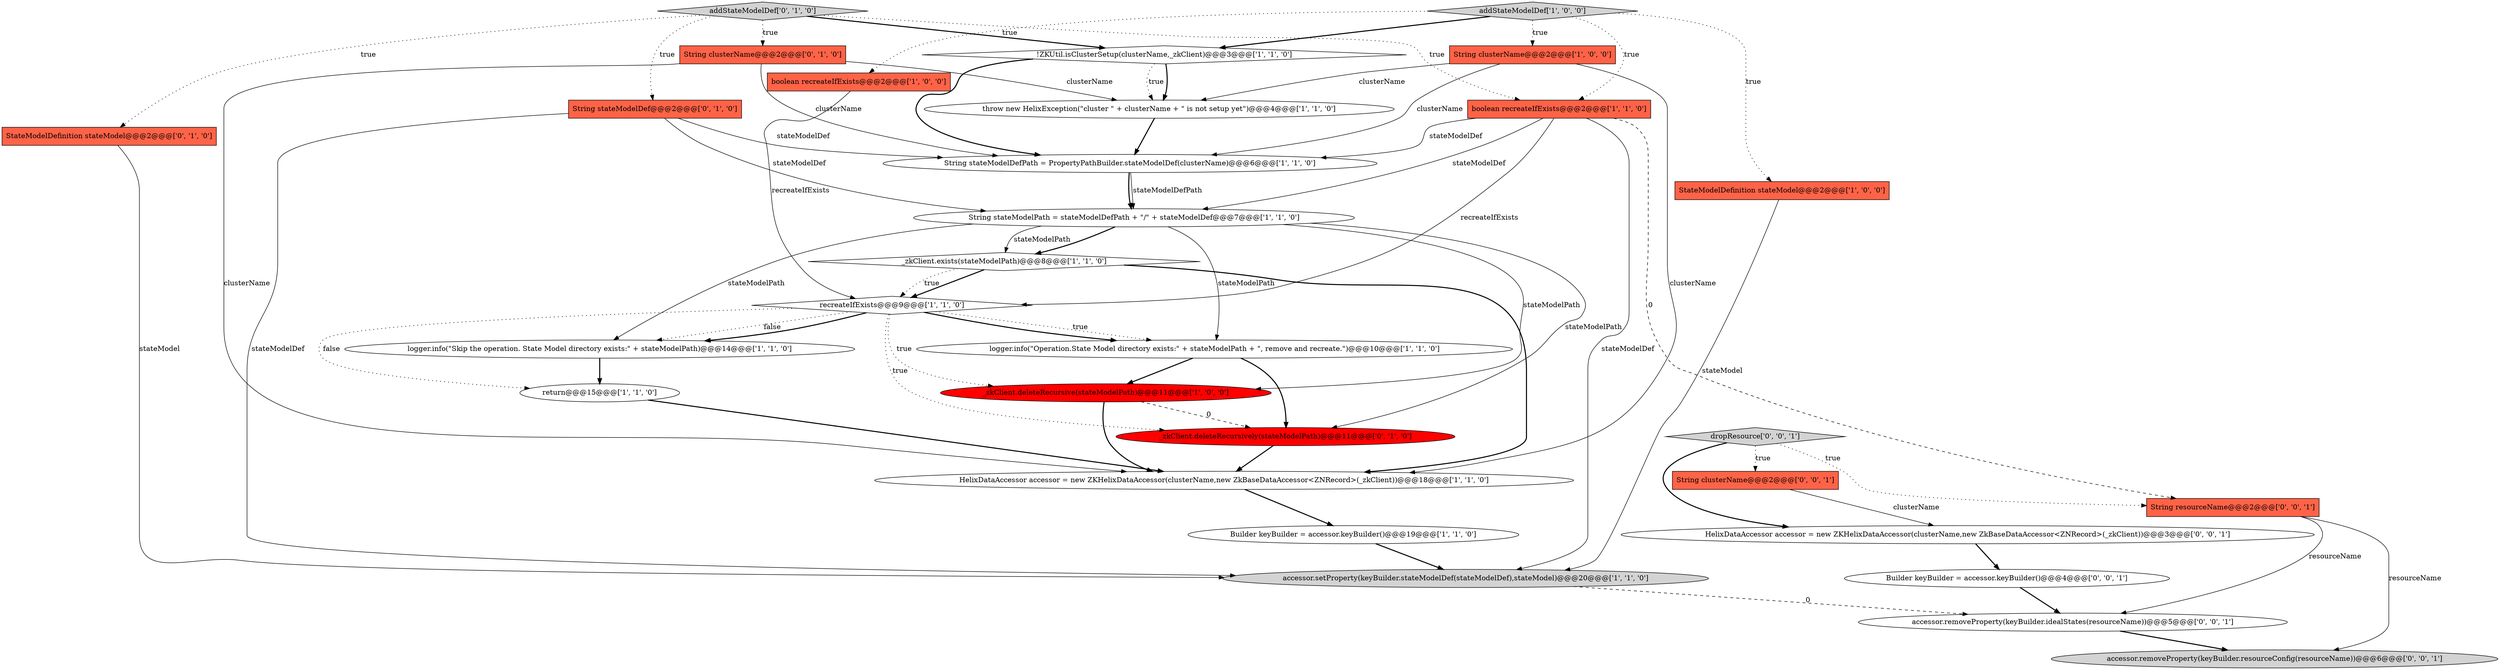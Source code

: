 digraph {
23 [style = filled, label = "dropResource['0', '0', '1']", fillcolor = lightgray, shape = diamond image = "AAA0AAABBB3BBB"];
27 [style = filled, label = "Builder keyBuilder = accessor.keyBuilder()@@@4@@@['0', '0', '1']", fillcolor = white, shape = ellipse image = "AAA0AAABBB3BBB"];
14 [style = filled, label = "accessor.setProperty(keyBuilder.stateModelDef(stateModelDef),stateModel)@@@20@@@['1', '1', '0']", fillcolor = lightgray, shape = ellipse image = "AAA0AAABBB1BBB"];
28 [style = filled, label = "String resourceName@@@2@@@['0', '0', '1']", fillcolor = tomato, shape = box image = "AAA0AAABBB3BBB"];
17 [style = filled, label = "HelixDataAccessor accessor = new ZKHelixDataAccessor(clusterName,new ZkBaseDataAccessor<ZNRecord>(_zkClient))@@@18@@@['1', '1', '0']", fillcolor = white, shape = ellipse image = "AAA0AAABBB1BBB"];
4 [style = filled, label = "_zkClient.exists(stateModelPath)@@@8@@@['1', '1', '0']", fillcolor = white, shape = diamond image = "AAA0AAABBB1BBB"];
13 [style = filled, label = "!ZKUtil.isClusterSetup(clusterName,_zkClient)@@@3@@@['1', '1', '0']", fillcolor = white, shape = diamond image = "AAA0AAABBB1BBB"];
0 [style = filled, label = "String clusterName@@@2@@@['1', '0', '0']", fillcolor = tomato, shape = box image = "AAA0AAABBB1BBB"];
18 [style = filled, label = "String clusterName@@@2@@@['0', '1', '0']", fillcolor = tomato, shape = box image = "AAA0AAABBB2BBB"];
5 [style = filled, label = "_zkClient.deleteRecursive(stateModelPath)@@@11@@@['1', '0', '0']", fillcolor = red, shape = ellipse image = "AAA1AAABBB1BBB"];
16 [style = filled, label = "Builder keyBuilder = accessor.keyBuilder()@@@19@@@['1', '1', '0']", fillcolor = white, shape = ellipse image = "AAA0AAABBB1BBB"];
8 [style = filled, label = "boolean recreateIfExists@@@2@@@['1', '0', '0']", fillcolor = tomato, shape = box image = "AAA0AAABBB1BBB"];
20 [style = filled, label = "String stateModelDef@@@2@@@['0', '1', '0']", fillcolor = tomato, shape = box image = "AAA0AAABBB2BBB"];
21 [style = filled, label = "_zkClient.deleteRecursively(stateModelPath)@@@11@@@['0', '1', '0']", fillcolor = red, shape = ellipse image = "AAA1AAABBB2BBB"];
29 [style = filled, label = "HelixDataAccessor accessor = new ZKHelixDataAccessor(clusterName,new ZkBaseDataAccessor<ZNRecord>(_zkClient))@@@3@@@['0', '0', '1']", fillcolor = white, shape = ellipse image = "AAA0AAABBB3BBB"];
6 [style = filled, label = "return@@@15@@@['1', '1', '0']", fillcolor = white, shape = ellipse image = "AAA0AAABBB1BBB"];
15 [style = filled, label = "logger.info(\"Skip the operation. State Model directory exists:\" + stateModelPath)@@@14@@@['1', '1', '0']", fillcolor = white, shape = ellipse image = "AAA0AAABBB1BBB"];
1 [style = filled, label = "logger.info(\"Operation.State Model directory exists:\" + stateModelPath + \", remove and recreate.\")@@@10@@@['1', '1', '0']", fillcolor = white, shape = ellipse image = "AAA0AAABBB1BBB"];
22 [style = filled, label = "StateModelDefinition stateModel@@@2@@@['0', '1', '0']", fillcolor = tomato, shape = box image = "AAA0AAABBB2BBB"];
7 [style = filled, label = "String stateModelPath = stateModelDefPath + \"/\" + stateModelDef@@@7@@@['1', '1', '0']", fillcolor = white, shape = ellipse image = "AAA0AAABBB1BBB"];
19 [style = filled, label = "addStateModelDef['0', '1', '0']", fillcolor = lightgray, shape = diamond image = "AAA0AAABBB2BBB"];
12 [style = filled, label = "boolean recreateIfExists@@@2@@@['1', '1', '0']", fillcolor = tomato, shape = box image = "AAA0AAABBB1BBB"];
3 [style = filled, label = "String stateModelDefPath = PropertyPathBuilder.stateModelDef(clusterName)@@@6@@@['1', '1', '0']", fillcolor = white, shape = ellipse image = "AAA0AAABBB1BBB"];
10 [style = filled, label = "addStateModelDef['1', '0', '0']", fillcolor = lightgray, shape = diamond image = "AAA0AAABBB1BBB"];
26 [style = filled, label = "String clusterName@@@2@@@['0', '0', '1']", fillcolor = tomato, shape = box image = "AAA0AAABBB3BBB"];
9 [style = filled, label = "recreateIfExists@@@9@@@['1', '1', '0']", fillcolor = white, shape = diamond image = "AAA0AAABBB1BBB"];
24 [style = filled, label = "accessor.removeProperty(keyBuilder.resourceConfig(resourceName))@@@6@@@['0', '0', '1']", fillcolor = lightgray, shape = ellipse image = "AAA0AAABBB3BBB"];
11 [style = filled, label = "throw new HelixException(\"cluster \" + clusterName + \" is not setup yet\")@@@4@@@['1', '1', '0']", fillcolor = white, shape = ellipse image = "AAA0AAABBB1BBB"];
25 [style = filled, label = "accessor.removeProperty(keyBuilder.idealStates(resourceName))@@@5@@@['0', '0', '1']", fillcolor = white, shape = ellipse image = "AAA0AAABBB3BBB"];
2 [style = filled, label = "StateModelDefinition stateModel@@@2@@@['1', '0', '0']", fillcolor = tomato, shape = box image = "AAA0AAABBB1BBB"];
1->5 [style = bold, label=""];
6->17 [style = bold, label=""];
9->15 [style = dotted, label="false"];
4->9 [style = bold, label=""];
10->8 [style = dotted, label="true"];
10->13 [style = bold, label=""];
10->12 [style = dotted, label="true"];
4->17 [style = bold, label=""];
20->14 [style = solid, label="stateModelDef"];
14->25 [style = dashed, label="0"];
0->17 [style = solid, label="clusterName"];
7->21 [style = solid, label="stateModelPath"];
19->20 [style = dotted, label="true"];
23->28 [style = dotted, label="true"];
7->5 [style = solid, label="stateModelPath"];
19->18 [style = dotted, label="true"];
19->12 [style = dotted, label="true"];
0->11 [style = solid, label="clusterName"];
15->6 [style = bold, label=""];
7->4 [style = bold, label=""];
9->21 [style = dotted, label="true"];
12->7 [style = solid, label="stateModelDef"];
3->7 [style = solid, label="stateModelDefPath"];
13->11 [style = bold, label=""];
5->17 [style = bold, label=""];
20->7 [style = solid, label="stateModelDef"];
7->15 [style = solid, label="stateModelPath"];
8->9 [style = solid, label="recreateIfExists"];
2->14 [style = solid, label="stateModel"];
18->11 [style = solid, label="clusterName"];
23->29 [style = bold, label=""];
29->27 [style = bold, label=""];
25->24 [style = bold, label=""];
9->5 [style = dotted, label="true"];
23->26 [style = dotted, label="true"];
22->14 [style = solid, label="stateModel"];
19->13 [style = bold, label=""];
18->17 [style = solid, label="clusterName"];
13->3 [style = bold, label=""];
3->7 [style = bold, label=""];
12->3 [style = solid, label="stateModelDef"];
18->3 [style = solid, label="clusterName"];
7->4 [style = solid, label="stateModelPath"];
10->2 [style = dotted, label="true"];
12->9 [style = solid, label="recreateIfExists"];
11->3 [style = bold, label=""];
9->15 [style = bold, label=""];
28->25 [style = solid, label="resourceName"];
9->6 [style = dotted, label="false"];
1->21 [style = bold, label=""];
19->22 [style = dotted, label="true"];
12->28 [style = dashed, label="0"];
7->1 [style = solid, label="stateModelPath"];
9->1 [style = dotted, label="true"];
5->21 [style = dashed, label="0"];
28->24 [style = solid, label="resourceName"];
13->11 [style = dotted, label="true"];
10->0 [style = dotted, label="true"];
16->14 [style = bold, label=""];
20->3 [style = solid, label="stateModelDef"];
4->9 [style = dotted, label="true"];
9->1 [style = bold, label=""];
0->3 [style = solid, label="clusterName"];
26->29 [style = solid, label="clusterName"];
21->17 [style = bold, label=""];
27->25 [style = bold, label=""];
17->16 [style = bold, label=""];
12->14 [style = solid, label="stateModelDef"];
}
